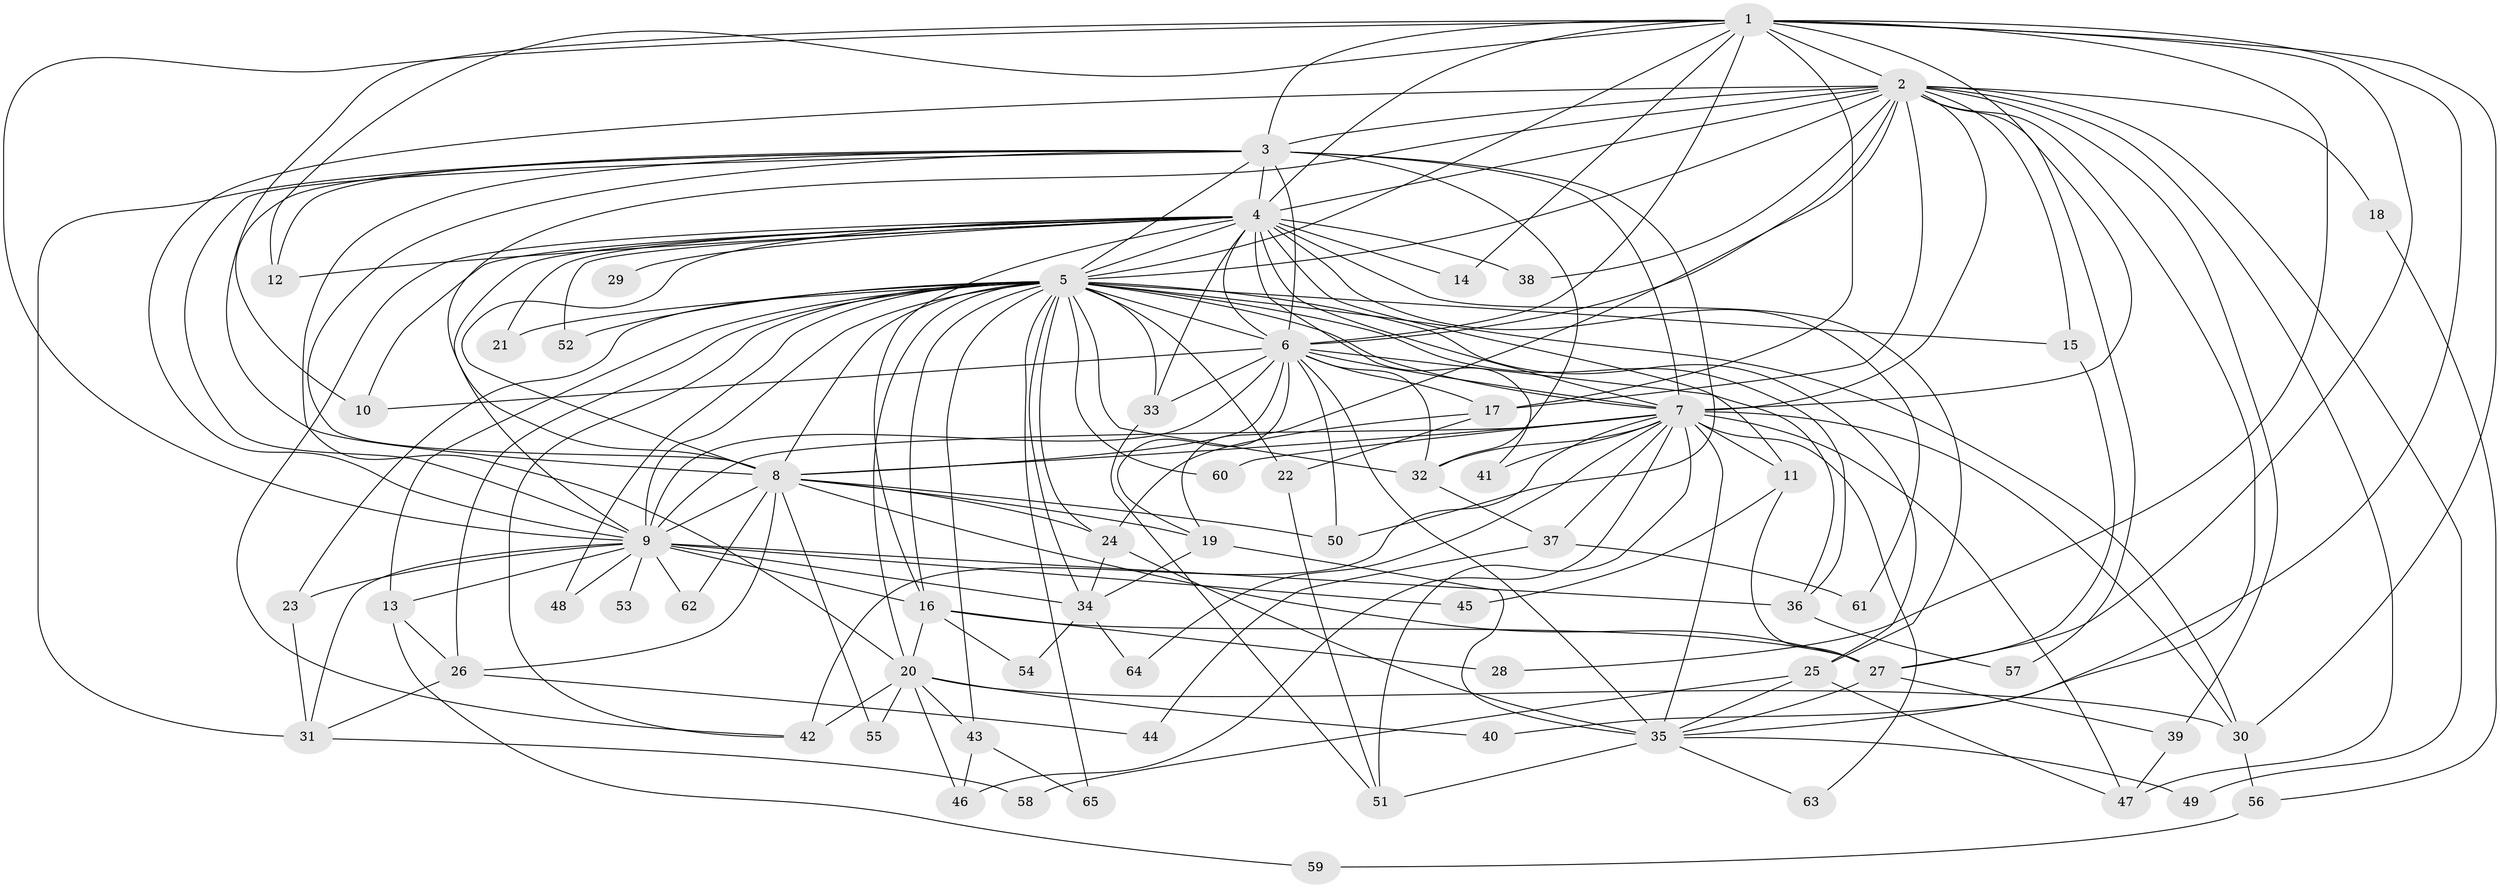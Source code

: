 // original degree distribution, {19: 0.007692307692307693, 22: 0.007692307692307693, 12: 0.007692307692307693, 26: 0.007692307692307693, 33: 0.007692307692307693, 23: 0.023076923076923078, 20: 0.007692307692307693, 28: 0.007692307692307693, 3: 0.23846153846153847, 6: 0.023076923076923078, 4: 0.1076923076923077, 2: 0.4846153846153846, 5: 0.06153846153846154, 8: 0.007692307692307693}
// Generated by graph-tools (version 1.1) at 2025/49/03/04/25 22:49:27]
// undirected, 65 vertices, 179 edges
graph export_dot {
  node [color=gray90,style=filled];
  1;
  2;
  3;
  4;
  5;
  6;
  7;
  8;
  9;
  10;
  11;
  12;
  13;
  14;
  15;
  16;
  17;
  18;
  19;
  20;
  21;
  22;
  23;
  24;
  25;
  26;
  27;
  28;
  29;
  30;
  31;
  32;
  33;
  34;
  35;
  36;
  37;
  38;
  39;
  40;
  41;
  42;
  43;
  44;
  45;
  46;
  47;
  48;
  49;
  50;
  51;
  52;
  53;
  54;
  55;
  56;
  57;
  58;
  59;
  60;
  61;
  62;
  63;
  64;
  65;
  1 -- 2 [weight=2.0];
  1 -- 3 [weight=3.0];
  1 -- 4 [weight=1.0];
  1 -- 5 [weight=1.0];
  1 -- 6 [weight=2.0];
  1 -- 7 [weight=1.0];
  1 -- 8 [weight=1.0];
  1 -- 9 [weight=1.0];
  1 -- 12 [weight=1.0];
  1 -- 14 [weight=1.0];
  1 -- 17 [weight=1.0];
  1 -- 27 [weight=1.0];
  1 -- 28 [weight=1.0];
  1 -- 30 [weight=1.0];
  1 -- 40 [weight=1.0];
  2 -- 3 [weight=2.0];
  2 -- 4 [weight=2.0];
  2 -- 5 [weight=1.0];
  2 -- 6 [weight=1.0];
  2 -- 7 [weight=1.0];
  2 -- 8 [weight=1.0];
  2 -- 9 [weight=1.0];
  2 -- 15 [weight=1.0];
  2 -- 17 [weight=1.0];
  2 -- 18 [weight=1.0];
  2 -- 19 [weight=1.0];
  2 -- 35 [weight=1.0];
  2 -- 38 [weight=1.0];
  2 -- 39 [weight=1.0];
  2 -- 47 [weight=1.0];
  2 -- 49 [weight=1.0];
  2 -- 57 [weight=1.0];
  3 -- 4 [weight=3.0];
  3 -- 5 [weight=2.0];
  3 -- 6 [weight=2.0];
  3 -- 7 [weight=10.0];
  3 -- 8 [weight=3.0];
  3 -- 9 [weight=2.0];
  3 -- 10 [weight=1.0];
  3 -- 12 [weight=1.0];
  3 -- 20 [weight=2.0];
  3 -- 31 [weight=2.0];
  3 -- 32 [weight=1.0];
  3 -- 50 [weight=1.0];
  4 -- 5 [weight=1.0];
  4 -- 6 [weight=1.0];
  4 -- 7 [weight=2.0];
  4 -- 8 [weight=1.0];
  4 -- 9 [weight=1.0];
  4 -- 10 [weight=1.0];
  4 -- 11 [weight=1.0];
  4 -- 12 [weight=1.0];
  4 -- 14 [weight=1.0];
  4 -- 16 [weight=1.0];
  4 -- 21 [weight=1.0];
  4 -- 25 [weight=1.0];
  4 -- 29 [weight=1.0];
  4 -- 33 [weight=1.0];
  4 -- 38 [weight=1.0];
  4 -- 41 [weight=1.0];
  4 -- 42 [weight=1.0];
  4 -- 52 [weight=1.0];
  4 -- 61 [weight=1.0];
  5 -- 6 [weight=1.0];
  5 -- 7 [weight=2.0];
  5 -- 8 [weight=2.0];
  5 -- 9 [weight=1.0];
  5 -- 13 [weight=1.0];
  5 -- 15 [weight=1.0];
  5 -- 16 [weight=2.0];
  5 -- 20 [weight=1.0];
  5 -- 21 [weight=1.0];
  5 -- 22 [weight=1.0];
  5 -- 23 [weight=1.0];
  5 -- 24 [weight=1.0];
  5 -- 25 [weight=1.0];
  5 -- 26 [weight=1.0];
  5 -- 30 [weight=1.0];
  5 -- 32 [weight=1.0];
  5 -- 33 [weight=1.0];
  5 -- 34 [weight=1.0];
  5 -- 36 [weight=1.0];
  5 -- 42 [weight=1.0];
  5 -- 43 [weight=1.0];
  5 -- 48 [weight=1.0];
  5 -- 52 [weight=1.0];
  5 -- 60 [weight=1.0];
  5 -- 65 [weight=1.0];
  6 -- 7 [weight=1.0];
  6 -- 8 [weight=1.0];
  6 -- 9 [weight=1.0];
  6 -- 10 [weight=1.0];
  6 -- 17 [weight=2.0];
  6 -- 19 [weight=1.0];
  6 -- 32 [weight=1.0];
  6 -- 33 [weight=2.0];
  6 -- 35 [weight=4.0];
  6 -- 36 [weight=1.0];
  6 -- 50 [weight=1.0];
  7 -- 8 [weight=2.0];
  7 -- 9 [weight=3.0];
  7 -- 11 [weight=3.0];
  7 -- 30 [weight=1.0];
  7 -- 32 [weight=2.0];
  7 -- 35 [weight=2.0];
  7 -- 37 [weight=2.0];
  7 -- 41 [weight=1.0];
  7 -- 42 [weight=2.0];
  7 -- 46 [weight=2.0];
  7 -- 47 [weight=1.0];
  7 -- 51 [weight=2.0];
  7 -- 60 [weight=1.0];
  7 -- 63 [weight=1.0];
  7 -- 64 [weight=1.0];
  8 -- 9 [weight=2.0];
  8 -- 19 [weight=1.0];
  8 -- 24 [weight=1.0];
  8 -- 26 [weight=1.0];
  8 -- 27 [weight=1.0];
  8 -- 50 [weight=1.0];
  8 -- 55 [weight=1.0];
  8 -- 62 [weight=1.0];
  9 -- 13 [weight=1.0];
  9 -- 16 [weight=1.0];
  9 -- 23 [weight=1.0];
  9 -- 31 [weight=1.0];
  9 -- 34 [weight=1.0];
  9 -- 36 [weight=2.0];
  9 -- 45 [weight=1.0];
  9 -- 48 [weight=1.0];
  9 -- 53 [weight=1.0];
  9 -- 62 [weight=1.0];
  11 -- 27 [weight=1.0];
  11 -- 45 [weight=1.0];
  13 -- 26 [weight=1.0];
  13 -- 59 [weight=1.0];
  15 -- 27 [weight=1.0];
  16 -- 20 [weight=1.0];
  16 -- 27 [weight=1.0];
  16 -- 28 [weight=1.0];
  16 -- 54 [weight=1.0];
  17 -- 22 [weight=1.0];
  17 -- 24 [weight=1.0];
  18 -- 56 [weight=1.0];
  19 -- 34 [weight=1.0];
  19 -- 35 [weight=1.0];
  20 -- 30 [weight=1.0];
  20 -- 40 [weight=1.0];
  20 -- 42 [weight=1.0];
  20 -- 43 [weight=1.0];
  20 -- 46 [weight=1.0];
  20 -- 55 [weight=1.0];
  22 -- 51 [weight=1.0];
  23 -- 31 [weight=1.0];
  24 -- 34 [weight=1.0];
  24 -- 35 [weight=1.0];
  25 -- 35 [weight=1.0];
  25 -- 47 [weight=1.0];
  25 -- 58 [weight=1.0];
  26 -- 31 [weight=1.0];
  26 -- 44 [weight=1.0];
  27 -- 35 [weight=1.0];
  27 -- 39 [weight=1.0];
  30 -- 56 [weight=1.0];
  31 -- 58 [weight=1.0];
  32 -- 37 [weight=2.0];
  33 -- 51 [weight=1.0];
  34 -- 54 [weight=1.0];
  34 -- 64 [weight=1.0];
  35 -- 49 [weight=1.0];
  35 -- 51 [weight=1.0];
  35 -- 63 [weight=1.0];
  36 -- 57 [weight=1.0];
  37 -- 44 [weight=1.0];
  37 -- 61 [weight=1.0];
  39 -- 47 [weight=1.0];
  43 -- 46 [weight=1.0];
  43 -- 65 [weight=1.0];
  56 -- 59 [weight=1.0];
}
